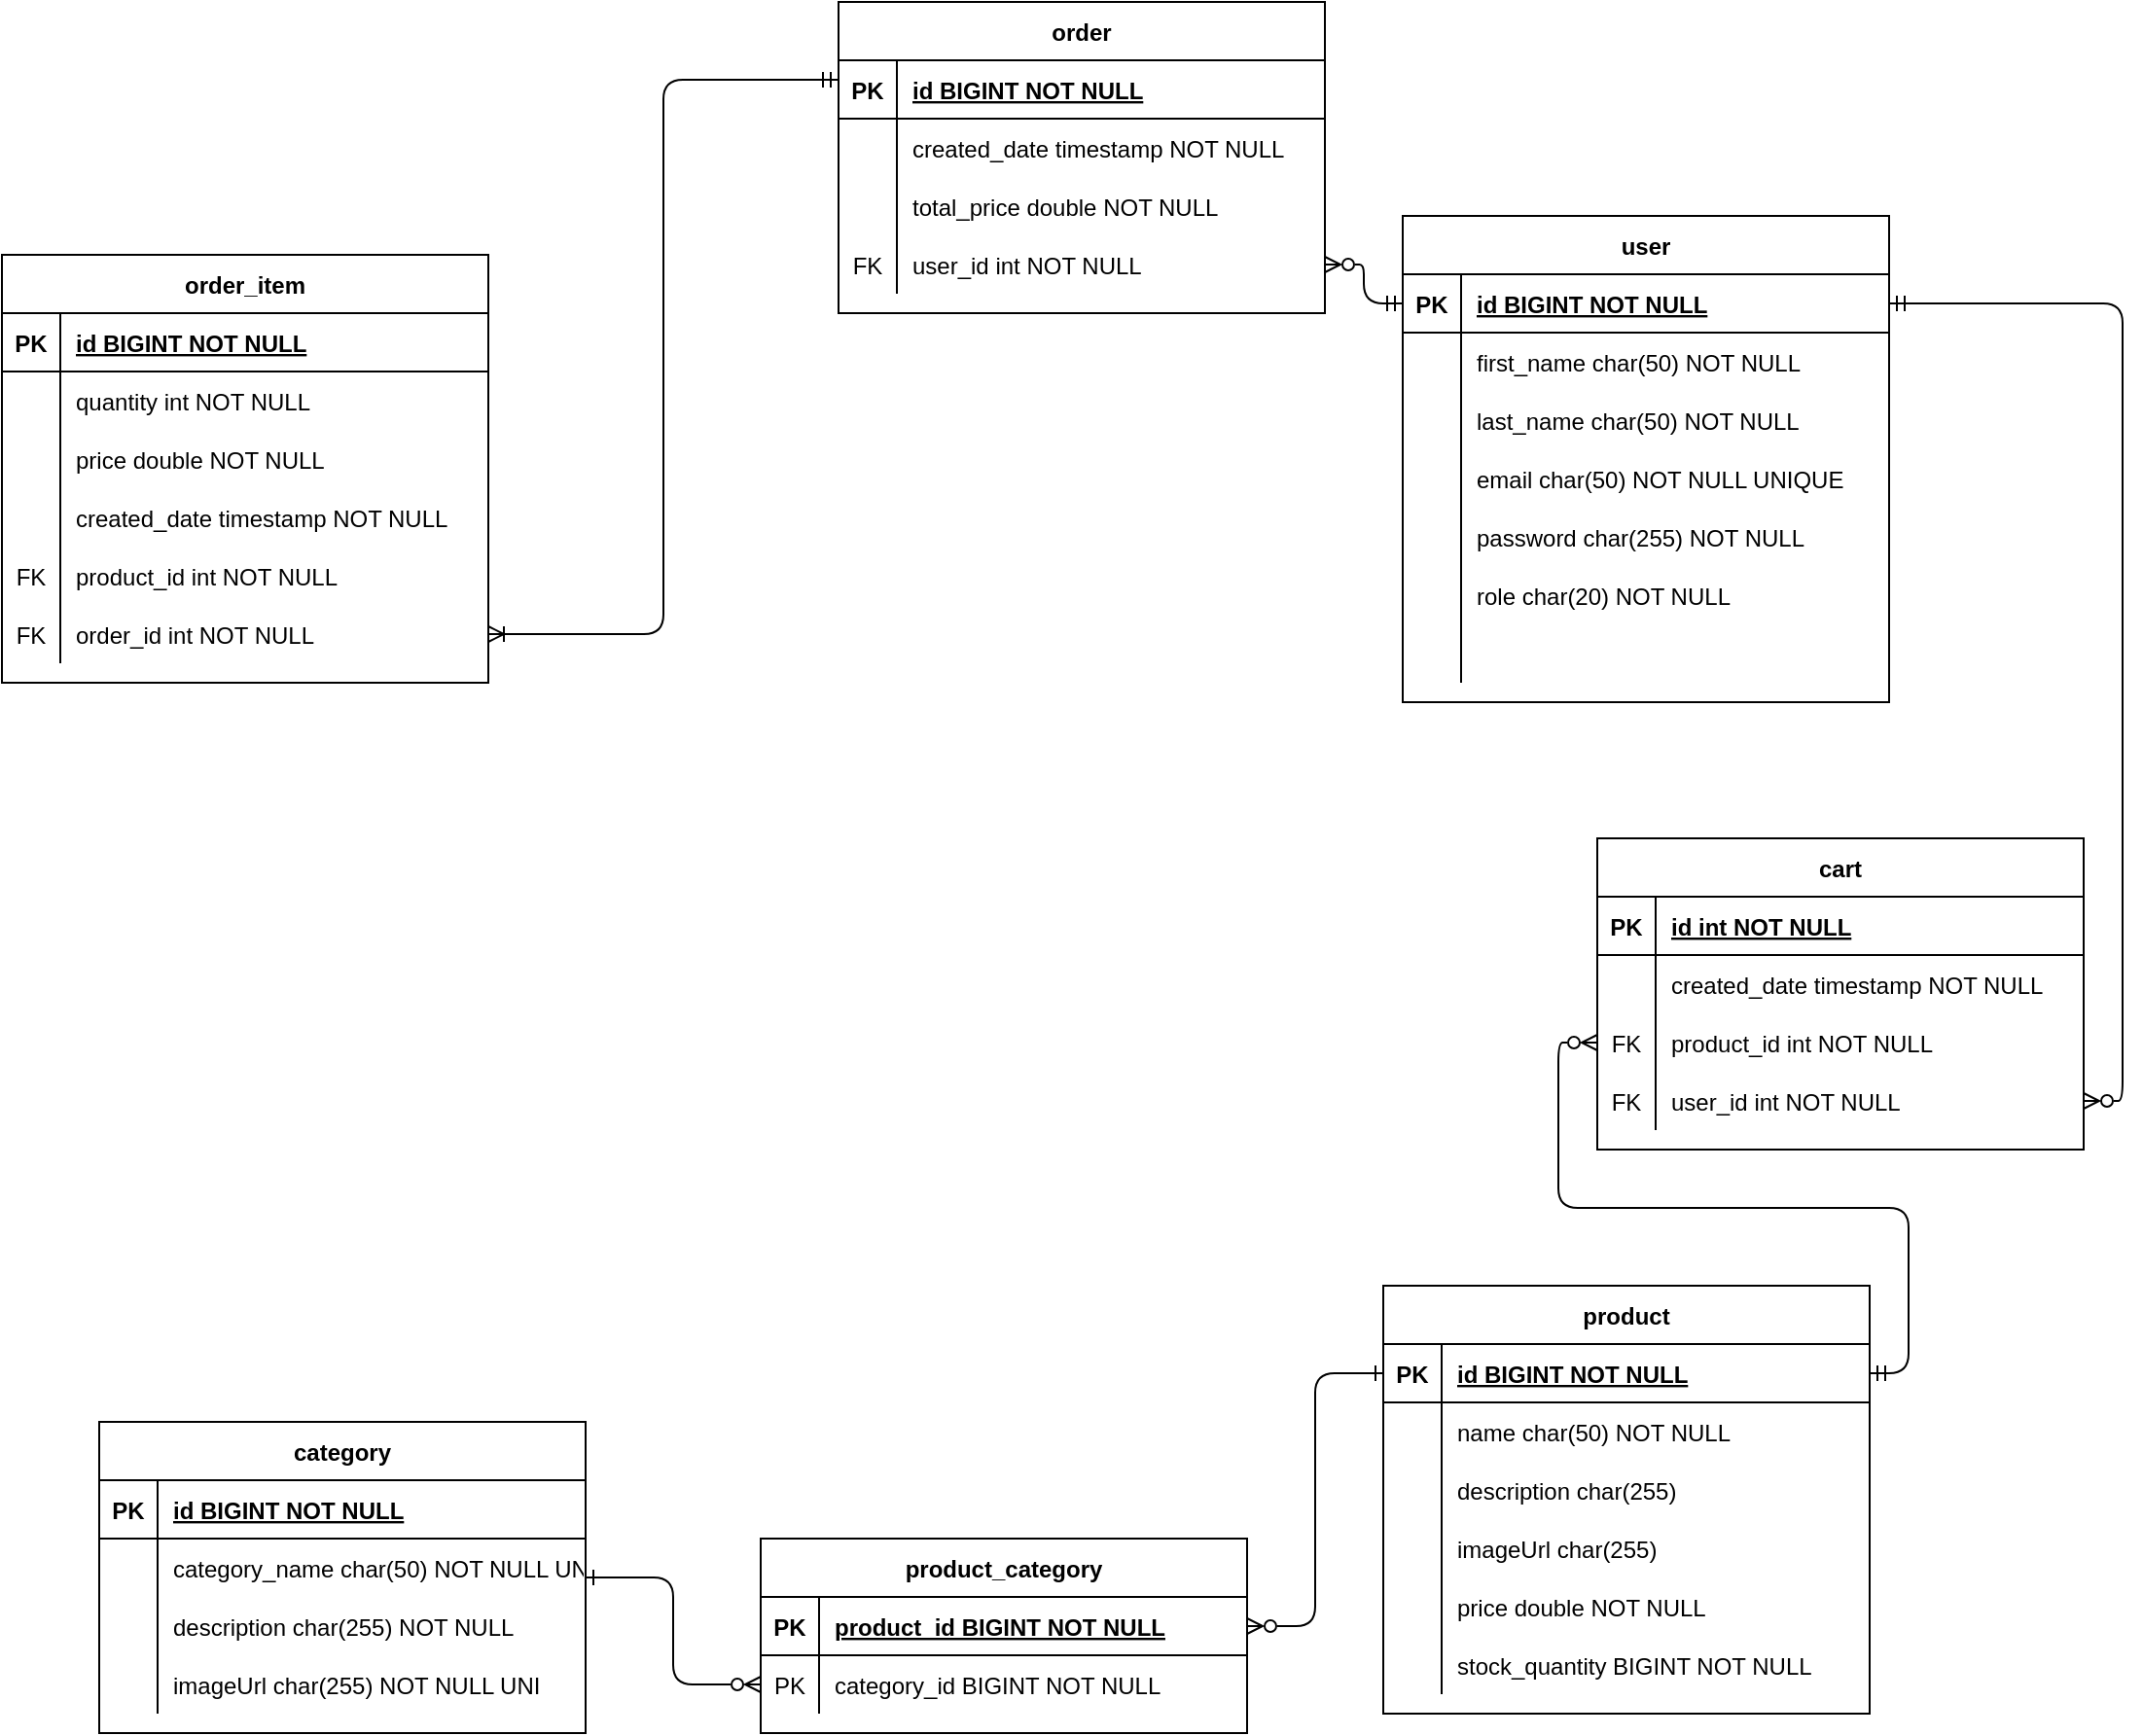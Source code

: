 <mxfile version="20.8.10" type="device"><diagram id="R2lEEEUBdFMjLlhIrx00" name="Page-1"><mxGraphModel dx="2608" dy="1985" grid="1" gridSize="10" guides="1" tooltips="1" connect="1" arrows="1" fold="1" page="1" pageScale="1" pageWidth="850" pageHeight="1100" math="0" shadow="0" extFonts="Permanent Marker^https://fonts.googleapis.com/css?family=Permanent+Marker"><root><mxCell id="0"/><mxCell id="1" parent="0"/><mxCell id="C-vyLk0tnHw3VtMMgP7b-13" value="cart" style="shape=table;startSize=30;container=1;collapsible=1;childLayout=tableLayout;fixedRows=1;rowLines=0;fontStyle=1;align=center;resizeLast=1;fontFamily=Helvetica;" parent="1" vertex="1"><mxGeometry x="600" y="40" width="250" height="160" as="geometry"/></mxCell><mxCell id="C-vyLk0tnHw3VtMMgP7b-14" value="" style="shape=partialRectangle;collapsible=0;dropTarget=0;pointerEvents=0;fillColor=none;points=[[0,0.5],[1,0.5]];portConstraint=eastwest;top=0;left=0;right=0;bottom=1;fontFamily=Helvetica;" parent="C-vyLk0tnHw3VtMMgP7b-13" vertex="1"><mxGeometry y="30" width="250" height="30" as="geometry"/></mxCell><mxCell id="C-vyLk0tnHw3VtMMgP7b-15" value="PK" style="shape=partialRectangle;overflow=hidden;connectable=0;fillColor=none;top=0;left=0;bottom=0;right=0;fontStyle=1;fontFamily=Helvetica;" parent="C-vyLk0tnHw3VtMMgP7b-14" vertex="1"><mxGeometry width="30" height="30" as="geometry"><mxRectangle width="30" height="30" as="alternateBounds"/></mxGeometry></mxCell><mxCell id="C-vyLk0tnHw3VtMMgP7b-16" value="id int NOT NULL " style="shape=partialRectangle;overflow=hidden;connectable=0;fillColor=none;top=0;left=0;bottom=0;right=0;align=left;spacingLeft=6;fontStyle=5;fontFamily=Helvetica;" parent="C-vyLk0tnHw3VtMMgP7b-14" vertex="1"><mxGeometry x="30" width="220" height="30" as="geometry"><mxRectangle width="220" height="30" as="alternateBounds"/></mxGeometry></mxCell><mxCell id="C-vyLk0tnHw3VtMMgP7b-17" value="" style="shape=partialRectangle;collapsible=0;dropTarget=0;pointerEvents=0;fillColor=none;points=[[0,0.5],[1,0.5]];portConstraint=eastwest;top=0;left=0;right=0;bottom=0;fontFamily=Helvetica;" parent="C-vyLk0tnHw3VtMMgP7b-13" vertex="1"><mxGeometry y="60" width="250" height="30" as="geometry"/></mxCell><mxCell id="C-vyLk0tnHw3VtMMgP7b-18" value="" style="shape=partialRectangle;overflow=hidden;connectable=0;fillColor=none;top=0;left=0;bottom=0;right=0;fontFamily=Helvetica;" parent="C-vyLk0tnHw3VtMMgP7b-17" vertex="1"><mxGeometry width="30" height="30" as="geometry"><mxRectangle width="30" height="30" as="alternateBounds"/></mxGeometry></mxCell><mxCell id="C-vyLk0tnHw3VtMMgP7b-19" value="created_date timestamp NOT NULL" style="shape=partialRectangle;overflow=hidden;connectable=0;fillColor=none;top=0;left=0;bottom=0;right=0;align=left;spacingLeft=6;fontFamily=Helvetica;" parent="C-vyLk0tnHw3VtMMgP7b-17" vertex="1"><mxGeometry x="30" width="220" height="30" as="geometry"><mxRectangle width="220" height="30" as="alternateBounds"/></mxGeometry></mxCell><mxCell id="C-vyLk0tnHw3VtMMgP7b-20" value="" style="shape=partialRectangle;collapsible=0;dropTarget=0;pointerEvents=0;fillColor=none;points=[[0,0.5],[1,0.5]];portConstraint=eastwest;top=0;left=0;right=0;bottom=0;fontFamily=Helvetica;" parent="C-vyLk0tnHw3VtMMgP7b-13" vertex="1"><mxGeometry y="90" width="250" height="30" as="geometry"/></mxCell><mxCell id="C-vyLk0tnHw3VtMMgP7b-21" value="FK" style="shape=partialRectangle;overflow=hidden;connectable=0;fillColor=none;top=0;left=0;bottom=0;right=0;fontFamily=Helvetica;" parent="C-vyLk0tnHw3VtMMgP7b-20" vertex="1"><mxGeometry width="30" height="30" as="geometry"><mxRectangle width="30" height="30" as="alternateBounds"/></mxGeometry></mxCell><mxCell id="C-vyLk0tnHw3VtMMgP7b-22" value="product_id int NOT NULL" style="shape=partialRectangle;overflow=hidden;connectable=0;fillColor=none;top=0;left=0;bottom=0;right=0;align=left;spacingLeft=6;fontFamily=Helvetica;" parent="C-vyLk0tnHw3VtMMgP7b-20" vertex="1"><mxGeometry x="30" width="220" height="30" as="geometry"><mxRectangle width="220" height="30" as="alternateBounds"/></mxGeometry></mxCell><mxCell id="S4E8GMo0gtbIYrEs1tDP-31" style="shape=partialRectangle;collapsible=0;dropTarget=0;pointerEvents=0;fillColor=none;points=[[0,0.5],[1,0.5]];portConstraint=eastwest;top=0;left=0;right=0;bottom=0;fontFamily=Helvetica;" vertex="1" parent="C-vyLk0tnHw3VtMMgP7b-13"><mxGeometry y="120" width="250" height="30" as="geometry"/></mxCell><mxCell id="S4E8GMo0gtbIYrEs1tDP-32" value="FK" style="shape=partialRectangle;overflow=hidden;connectable=0;fillColor=none;top=0;left=0;bottom=0;right=0;fontFamily=Helvetica;" vertex="1" parent="S4E8GMo0gtbIYrEs1tDP-31"><mxGeometry width="30" height="30" as="geometry"><mxRectangle width="30" height="30" as="alternateBounds"/></mxGeometry></mxCell><mxCell id="S4E8GMo0gtbIYrEs1tDP-33" value="user_id int NOT NULL" style="shape=partialRectangle;overflow=hidden;connectable=0;fillColor=none;top=0;left=0;bottom=0;right=0;align=left;spacingLeft=6;fontFamily=Helvetica;" vertex="1" parent="S4E8GMo0gtbIYrEs1tDP-31"><mxGeometry x="30" width="220" height="30" as="geometry"><mxRectangle width="220" height="30" as="alternateBounds"/></mxGeometry></mxCell><mxCell id="C-vyLk0tnHw3VtMMgP7b-23" value="user" style="shape=table;startSize=30;container=1;collapsible=1;childLayout=tableLayout;fixedRows=1;rowLines=0;fontStyle=1;align=center;resizeLast=1;fontFamily=Helvetica;" parent="1" vertex="1"><mxGeometry x="500" y="-280" width="250" height="250" as="geometry"/></mxCell><mxCell id="C-vyLk0tnHw3VtMMgP7b-24" value="" style="shape=partialRectangle;collapsible=0;dropTarget=0;pointerEvents=0;fillColor=none;points=[[0,0.5],[1,0.5]];portConstraint=eastwest;top=0;left=0;right=0;bottom=1;fontFamily=Helvetica;" parent="C-vyLk0tnHw3VtMMgP7b-23" vertex="1"><mxGeometry y="30" width="250" height="30" as="geometry"/></mxCell><mxCell id="C-vyLk0tnHw3VtMMgP7b-25" value="PK" style="shape=partialRectangle;overflow=hidden;connectable=0;fillColor=none;top=0;left=0;bottom=0;right=0;fontStyle=1;fontFamily=Helvetica;" parent="C-vyLk0tnHw3VtMMgP7b-24" vertex="1"><mxGeometry width="30" height="30" as="geometry"><mxRectangle width="30" height="30" as="alternateBounds"/></mxGeometry></mxCell><mxCell id="C-vyLk0tnHw3VtMMgP7b-26" value="id BIGINT NOT NULL " style="shape=partialRectangle;overflow=hidden;connectable=0;fillColor=none;top=0;left=0;bottom=0;right=0;align=left;spacingLeft=6;fontStyle=5;fontFamily=Helvetica;" parent="C-vyLk0tnHw3VtMMgP7b-24" vertex="1"><mxGeometry x="30" width="220" height="30" as="geometry"><mxRectangle width="220" height="30" as="alternateBounds"/></mxGeometry></mxCell><mxCell id="C-vyLk0tnHw3VtMMgP7b-27" value="" style="shape=partialRectangle;collapsible=0;dropTarget=0;pointerEvents=0;fillColor=none;points=[[0,0.5],[1,0.5]];portConstraint=eastwest;top=0;left=0;right=0;bottom=0;fontFamily=Helvetica;" parent="C-vyLk0tnHw3VtMMgP7b-23" vertex="1"><mxGeometry y="60" width="250" height="30" as="geometry"/></mxCell><mxCell id="C-vyLk0tnHw3VtMMgP7b-28" value="" style="shape=partialRectangle;overflow=hidden;connectable=0;fillColor=none;top=0;left=0;bottom=0;right=0;fontFamily=Helvetica;" parent="C-vyLk0tnHw3VtMMgP7b-27" vertex="1"><mxGeometry width="30" height="30" as="geometry"><mxRectangle width="30" height="30" as="alternateBounds"/></mxGeometry></mxCell><mxCell id="C-vyLk0tnHw3VtMMgP7b-29" value="first_name char(50) NOT NULL" style="shape=partialRectangle;overflow=hidden;connectable=0;fillColor=none;top=0;left=0;bottom=0;right=0;align=left;spacingLeft=6;fontFamily=Helvetica;" parent="C-vyLk0tnHw3VtMMgP7b-27" vertex="1"><mxGeometry x="30" width="220" height="30" as="geometry"><mxRectangle width="220" height="30" as="alternateBounds"/></mxGeometry></mxCell><mxCell id="S4E8GMo0gtbIYrEs1tDP-16" style="shape=partialRectangle;collapsible=0;dropTarget=0;pointerEvents=0;fillColor=none;points=[[0,0.5],[1,0.5]];portConstraint=eastwest;top=0;left=0;right=0;bottom=0;fontFamily=Helvetica;" vertex="1" parent="C-vyLk0tnHw3VtMMgP7b-23"><mxGeometry y="90" width="250" height="30" as="geometry"/></mxCell><mxCell id="S4E8GMo0gtbIYrEs1tDP-17" style="shape=partialRectangle;overflow=hidden;connectable=0;fillColor=none;top=0;left=0;bottom=0;right=0;fontFamily=Helvetica;" vertex="1" parent="S4E8GMo0gtbIYrEs1tDP-16"><mxGeometry width="30" height="30" as="geometry"><mxRectangle width="30" height="30" as="alternateBounds"/></mxGeometry></mxCell><mxCell id="S4E8GMo0gtbIYrEs1tDP-18" value="last_name char(50) NOT NULL" style="shape=partialRectangle;overflow=hidden;connectable=0;fillColor=none;top=0;left=0;bottom=0;right=0;align=left;spacingLeft=6;fontFamily=Helvetica;" vertex="1" parent="S4E8GMo0gtbIYrEs1tDP-16"><mxGeometry x="30" width="220" height="30" as="geometry"><mxRectangle width="220" height="30" as="alternateBounds"/></mxGeometry></mxCell><mxCell id="S4E8GMo0gtbIYrEs1tDP-13" style="shape=partialRectangle;collapsible=0;dropTarget=0;pointerEvents=0;fillColor=none;points=[[0,0.5],[1,0.5]];portConstraint=eastwest;top=0;left=0;right=0;bottom=0;fontFamily=Helvetica;" vertex="1" parent="C-vyLk0tnHw3VtMMgP7b-23"><mxGeometry y="120" width="250" height="30" as="geometry"/></mxCell><mxCell id="S4E8GMo0gtbIYrEs1tDP-14" style="shape=partialRectangle;overflow=hidden;connectable=0;fillColor=none;top=0;left=0;bottom=0;right=0;fontFamily=Helvetica;" vertex="1" parent="S4E8GMo0gtbIYrEs1tDP-13"><mxGeometry width="30" height="30" as="geometry"><mxRectangle width="30" height="30" as="alternateBounds"/></mxGeometry></mxCell><mxCell id="S4E8GMo0gtbIYrEs1tDP-15" value="email char(50) NOT NULL UNIQUE" style="shape=partialRectangle;overflow=hidden;connectable=0;fillColor=none;top=0;left=0;bottom=0;right=0;align=left;spacingLeft=6;fontFamily=Helvetica;" vertex="1" parent="S4E8GMo0gtbIYrEs1tDP-13"><mxGeometry x="30" width="220" height="30" as="geometry"><mxRectangle width="220" height="30" as="alternateBounds"/></mxGeometry></mxCell><mxCell id="S4E8GMo0gtbIYrEs1tDP-19" style="shape=partialRectangle;collapsible=0;dropTarget=0;pointerEvents=0;fillColor=none;points=[[0,0.5],[1,0.5]];portConstraint=eastwest;top=0;left=0;right=0;bottom=0;fontFamily=Helvetica;" vertex="1" parent="C-vyLk0tnHw3VtMMgP7b-23"><mxGeometry y="150" width="250" height="30" as="geometry"/></mxCell><mxCell id="S4E8GMo0gtbIYrEs1tDP-20" style="shape=partialRectangle;overflow=hidden;connectable=0;fillColor=none;top=0;left=0;bottom=0;right=0;fontFamily=Helvetica;" vertex="1" parent="S4E8GMo0gtbIYrEs1tDP-19"><mxGeometry width="30" height="30" as="geometry"><mxRectangle width="30" height="30" as="alternateBounds"/></mxGeometry></mxCell><mxCell id="S4E8GMo0gtbIYrEs1tDP-21" value="password char(255) NOT NULL" style="shape=partialRectangle;overflow=hidden;connectable=0;fillColor=none;top=0;left=0;bottom=0;right=0;align=left;spacingLeft=6;fontFamily=Helvetica;" vertex="1" parent="S4E8GMo0gtbIYrEs1tDP-19"><mxGeometry x="30" width="220" height="30" as="geometry"><mxRectangle width="220" height="30" as="alternateBounds"/></mxGeometry></mxCell><mxCell id="S4E8GMo0gtbIYrEs1tDP-22" style="shape=partialRectangle;collapsible=0;dropTarget=0;pointerEvents=0;fillColor=none;points=[[0,0.5],[1,0.5]];portConstraint=eastwest;top=0;left=0;right=0;bottom=0;fontFamily=Helvetica;" vertex="1" parent="C-vyLk0tnHw3VtMMgP7b-23"><mxGeometry y="180" width="250" height="30" as="geometry"/></mxCell><mxCell id="S4E8GMo0gtbIYrEs1tDP-23" style="shape=partialRectangle;overflow=hidden;connectable=0;fillColor=none;top=0;left=0;bottom=0;right=0;fontFamily=Helvetica;" vertex="1" parent="S4E8GMo0gtbIYrEs1tDP-22"><mxGeometry width="30" height="30" as="geometry"><mxRectangle width="30" height="30" as="alternateBounds"/></mxGeometry></mxCell><mxCell id="S4E8GMo0gtbIYrEs1tDP-24" value="role char(20) NOT NULL" style="shape=partialRectangle;overflow=hidden;connectable=0;fillColor=none;top=0;left=0;bottom=0;right=0;align=left;spacingLeft=6;fontFamily=Helvetica;" vertex="1" parent="S4E8GMo0gtbIYrEs1tDP-22"><mxGeometry x="30" width="220" height="30" as="geometry"><mxRectangle width="220" height="30" as="alternateBounds"/></mxGeometry></mxCell><mxCell id="S4E8GMo0gtbIYrEs1tDP-25" style="shape=partialRectangle;collapsible=0;dropTarget=0;pointerEvents=0;fillColor=none;points=[[0,0.5],[1,0.5]];portConstraint=eastwest;top=0;left=0;right=0;bottom=0;fontFamily=Helvetica;" vertex="1" parent="C-vyLk0tnHw3VtMMgP7b-23"><mxGeometry y="210" width="250" height="30" as="geometry"/></mxCell><mxCell id="S4E8GMo0gtbIYrEs1tDP-26" style="shape=partialRectangle;overflow=hidden;connectable=0;fillColor=none;top=0;left=0;bottom=0;right=0;fontFamily=Helvetica;" vertex="1" parent="S4E8GMo0gtbIYrEs1tDP-25"><mxGeometry width="30" height="30" as="geometry"><mxRectangle width="30" height="30" as="alternateBounds"/></mxGeometry></mxCell><mxCell id="S4E8GMo0gtbIYrEs1tDP-27" style="shape=partialRectangle;overflow=hidden;connectable=0;fillColor=none;top=0;left=0;bottom=0;right=0;align=left;spacingLeft=6;fontFamily=Helvetica;" vertex="1" parent="S4E8GMo0gtbIYrEs1tDP-25"><mxGeometry x="30" width="220" height="30" as="geometry"><mxRectangle width="220" height="30" as="alternateBounds"/></mxGeometry></mxCell><mxCell id="S4E8GMo0gtbIYrEs1tDP-132" style="edgeStyle=orthogonalEdgeStyle;hachureGap=4;orthogonalLoop=1;jettySize=auto;html=0;fontFamily=Helvetica;fontSize=16;startArrow=ERone;startFill=0;endArrow=ERzeroToMany;endFill=0;rounded=1;entryX=0;entryY=0.5;entryDx=0;entryDy=0;" edge="1" parent="1" source="S4E8GMo0gtbIYrEs1tDP-48" target="S4E8GMo0gtbIYrEs1tDP-116"><mxGeometry relative="1" as="geometry"><mxPoint x="270" y="490" as="targetPoint"/></mxGeometry></mxCell><mxCell id="S4E8GMo0gtbIYrEs1tDP-48" value="category" style="shape=table;startSize=30;container=1;collapsible=1;childLayout=tableLayout;fixedRows=1;rowLines=0;fontStyle=1;align=center;resizeLast=1;fontFamily=Helvetica;" vertex="1" parent="1"><mxGeometry x="-170" y="340" width="250" height="160" as="geometry"/></mxCell><mxCell id="S4E8GMo0gtbIYrEs1tDP-49" value="" style="shape=partialRectangle;collapsible=0;dropTarget=0;pointerEvents=0;fillColor=none;points=[[0,0.5],[1,0.5]];portConstraint=eastwest;top=0;left=0;right=0;bottom=1;fontFamily=Helvetica;" vertex="1" parent="S4E8GMo0gtbIYrEs1tDP-48"><mxGeometry y="30" width="250" height="30" as="geometry"/></mxCell><mxCell id="S4E8GMo0gtbIYrEs1tDP-50" value="PK" style="shape=partialRectangle;overflow=hidden;connectable=0;fillColor=none;top=0;left=0;bottom=0;right=0;fontStyle=1;fontFamily=Helvetica;" vertex="1" parent="S4E8GMo0gtbIYrEs1tDP-49"><mxGeometry width="30" height="30" as="geometry"><mxRectangle width="30" height="30" as="alternateBounds"/></mxGeometry></mxCell><mxCell id="S4E8GMo0gtbIYrEs1tDP-51" value="id BIGINT NOT NULL " style="shape=partialRectangle;overflow=hidden;connectable=0;fillColor=none;top=0;left=0;bottom=0;right=0;align=left;spacingLeft=6;fontStyle=5;fontFamily=Helvetica;" vertex="1" parent="S4E8GMo0gtbIYrEs1tDP-49"><mxGeometry x="30" width="220" height="30" as="geometry"><mxRectangle width="220" height="30" as="alternateBounds"/></mxGeometry></mxCell><mxCell id="S4E8GMo0gtbIYrEs1tDP-52" value="" style="shape=partialRectangle;collapsible=0;dropTarget=0;pointerEvents=0;fillColor=none;points=[[0,0.5],[1,0.5]];portConstraint=eastwest;top=0;left=0;right=0;bottom=0;fontFamily=Helvetica;" vertex="1" parent="S4E8GMo0gtbIYrEs1tDP-48"><mxGeometry y="60" width="250" height="30" as="geometry"/></mxCell><mxCell id="S4E8GMo0gtbIYrEs1tDP-53" value="" style="shape=partialRectangle;overflow=hidden;connectable=0;fillColor=none;top=0;left=0;bottom=0;right=0;fontFamily=Helvetica;" vertex="1" parent="S4E8GMo0gtbIYrEs1tDP-52"><mxGeometry width="30" height="30" as="geometry"><mxRectangle width="30" height="30" as="alternateBounds"/></mxGeometry></mxCell><mxCell id="S4E8GMo0gtbIYrEs1tDP-54" value="category_name char(50) NOT NULL UNIQUE" style="shape=partialRectangle;overflow=hidden;connectable=0;fillColor=none;top=0;left=0;bottom=0;right=0;align=left;spacingLeft=6;fontFamily=Helvetica;" vertex="1" parent="S4E8GMo0gtbIYrEs1tDP-52"><mxGeometry x="30" width="220" height="30" as="geometry"><mxRectangle width="220" height="30" as="alternateBounds"/></mxGeometry></mxCell><mxCell id="S4E8GMo0gtbIYrEs1tDP-55" style="shape=partialRectangle;collapsible=0;dropTarget=0;pointerEvents=0;fillColor=none;points=[[0,0.5],[1,0.5]];portConstraint=eastwest;top=0;left=0;right=0;bottom=0;fontFamily=Helvetica;" vertex="1" parent="S4E8GMo0gtbIYrEs1tDP-48"><mxGeometry y="90" width="250" height="30" as="geometry"/></mxCell><mxCell id="S4E8GMo0gtbIYrEs1tDP-56" style="shape=partialRectangle;overflow=hidden;connectable=0;fillColor=none;top=0;left=0;bottom=0;right=0;fontFamily=Helvetica;" vertex="1" parent="S4E8GMo0gtbIYrEs1tDP-55"><mxGeometry width="30" height="30" as="geometry"><mxRectangle width="30" height="30" as="alternateBounds"/></mxGeometry></mxCell><mxCell id="S4E8GMo0gtbIYrEs1tDP-57" value="description char(255) NOT NULL" style="shape=partialRectangle;overflow=hidden;connectable=0;fillColor=none;top=0;left=0;bottom=0;right=0;align=left;spacingLeft=6;fontFamily=Helvetica;" vertex="1" parent="S4E8GMo0gtbIYrEs1tDP-55"><mxGeometry x="30" width="220" height="30" as="geometry"><mxRectangle width="220" height="30" as="alternateBounds"/></mxGeometry></mxCell><mxCell id="S4E8GMo0gtbIYrEs1tDP-58" style="shape=partialRectangle;collapsible=0;dropTarget=0;pointerEvents=0;fillColor=none;points=[[0,0.5],[1,0.5]];portConstraint=eastwest;top=0;left=0;right=0;bottom=0;fontFamily=Helvetica;" vertex="1" parent="S4E8GMo0gtbIYrEs1tDP-48"><mxGeometry y="120" width="250" height="30" as="geometry"/></mxCell><mxCell id="S4E8GMo0gtbIYrEs1tDP-59" style="shape=partialRectangle;overflow=hidden;connectable=0;fillColor=none;top=0;left=0;bottom=0;right=0;fontFamily=Helvetica;" vertex="1" parent="S4E8GMo0gtbIYrEs1tDP-58"><mxGeometry width="30" height="30" as="geometry"><mxRectangle width="30" height="30" as="alternateBounds"/></mxGeometry></mxCell><mxCell id="S4E8GMo0gtbIYrEs1tDP-60" value="imageUrl char(255) NOT NULL UNI" style="shape=partialRectangle;overflow=hidden;connectable=0;fillColor=none;top=0;left=0;bottom=0;right=0;align=left;spacingLeft=6;fontFamily=Helvetica;" vertex="1" parent="S4E8GMo0gtbIYrEs1tDP-58"><mxGeometry x="30" width="220" height="30" as="geometry"><mxRectangle width="220" height="30" as="alternateBounds"/></mxGeometry></mxCell><mxCell id="S4E8GMo0gtbIYrEs1tDP-70" value="product" style="shape=table;startSize=30;container=1;collapsible=1;childLayout=tableLayout;fixedRows=1;rowLines=0;fontStyle=1;align=center;resizeLast=1;fontFamily=Helvetica;" vertex="1" parent="1"><mxGeometry x="490" y="270" width="250" height="220" as="geometry"/></mxCell><mxCell id="S4E8GMo0gtbIYrEs1tDP-71" value="" style="shape=partialRectangle;collapsible=0;dropTarget=0;pointerEvents=0;fillColor=none;points=[[0,0.5],[1,0.5]];portConstraint=eastwest;top=0;left=0;right=0;bottom=1;fontFamily=Helvetica;" vertex="1" parent="S4E8GMo0gtbIYrEs1tDP-70"><mxGeometry y="30" width="250" height="30" as="geometry"/></mxCell><mxCell id="S4E8GMo0gtbIYrEs1tDP-72" value="PK" style="shape=partialRectangle;overflow=hidden;connectable=0;fillColor=none;top=0;left=0;bottom=0;right=0;fontStyle=1;fontFamily=Helvetica;" vertex="1" parent="S4E8GMo0gtbIYrEs1tDP-71"><mxGeometry width="30" height="30" as="geometry"><mxRectangle width="30" height="30" as="alternateBounds"/></mxGeometry></mxCell><mxCell id="S4E8GMo0gtbIYrEs1tDP-73" value="id BIGINT NOT NULL " style="shape=partialRectangle;overflow=hidden;connectable=0;fillColor=none;top=0;left=0;bottom=0;right=0;align=left;spacingLeft=6;fontStyle=5;fontFamily=Helvetica;" vertex="1" parent="S4E8GMo0gtbIYrEs1tDP-71"><mxGeometry x="30" width="220" height="30" as="geometry"><mxRectangle width="220" height="30" as="alternateBounds"/></mxGeometry></mxCell><mxCell id="S4E8GMo0gtbIYrEs1tDP-74" value="" style="shape=partialRectangle;collapsible=0;dropTarget=0;pointerEvents=0;fillColor=none;points=[[0,0.5],[1,0.5]];portConstraint=eastwest;top=0;left=0;right=0;bottom=0;fontFamily=Helvetica;" vertex="1" parent="S4E8GMo0gtbIYrEs1tDP-70"><mxGeometry y="60" width="250" height="30" as="geometry"/></mxCell><mxCell id="S4E8GMo0gtbIYrEs1tDP-75" value="" style="shape=partialRectangle;overflow=hidden;connectable=0;fillColor=none;top=0;left=0;bottom=0;right=0;fontFamily=Helvetica;" vertex="1" parent="S4E8GMo0gtbIYrEs1tDP-74"><mxGeometry width="30" height="30" as="geometry"><mxRectangle width="30" height="30" as="alternateBounds"/></mxGeometry></mxCell><mxCell id="S4E8GMo0gtbIYrEs1tDP-76" value="name char(50) NOT NULL" style="shape=partialRectangle;overflow=hidden;connectable=0;fillColor=none;top=0;left=0;bottom=0;right=0;align=left;spacingLeft=6;fontFamily=Helvetica;" vertex="1" parent="S4E8GMo0gtbIYrEs1tDP-74"><mxGeometry x="30" width="220" height="30" as="geometry"><mxRectangle width="220" height="30" as="alternateBounds"/></mxGeometry></mxCell><mxCell id="S4E8GMo0gtbIYrEs1tDP-77" style="shape=partialRectangle;collapsible=0;dropTarget=0;pointerEvents=0;fillColor=none;points=[[0,0.5],[1,0.5]];portConstraint=eastwest;top=0;left=0;right=0;bottom=0;fontFamily=Helvetica;" vertex="1" parent="S4E8GMo0gtbIYrEs1tDP-70"><mxGeometry y="90" width="250" height="30" as="geometry"/></mxCell><mxCell id="S4E8GMo0gtbIYrEs1tDP-78" style="shape=partialRectangle;overflow=hidden;connectable=0;fillColor=none;top=0;left=0;bottom=0;right=0;fontFamily=Helvetica;" vertex="1" parent="S4E8GMo0gtbIYrEs1tDP-77"><mxGeometry width="30" height="30" as="geometry"><mxRectangle width="30" height="30" as="alternateBounds"/></mxGeometry></mxCell><mxCell id="S4E8GMo0gtbIYrEs1tDP-79" value="description char(255)" style="shape=partialRectangle;overflow=hidden;connectable=0;fillColor=none;top=0;left=0;bottom=0;right=0;align=left;spacingLeft=6;fontFamily=Helvetica;" vertex="1" parent="S4E8GMo0gtbIYrEs1tDP-77"><mxGeometry x="30" width="220" height="30" as="geometry"><mxRectangle width="220" height="30" as="alternateBounds"/></mxGeometry></mxCell><mxCell id="S4E8GMo0gtbIYrEs1tDP-80" style="shape=partialRectangle;collapsible=0;dropTarget=0;pointerEvents=0;fillColor=none;points=[[0,0.5],[1,0.5]];portConstraint=eastwest;top=0;left=0;right=0;bottom=0;fontFamily=Helvetica;" vertex="1" parent="S4E8GMo0gtbIYrEs1tDP-70"><mxGeometry y="120" width="250" height="30" as="geometry"/></mxCell><mxCell id="S4E8GMo0gtbIYrEs1tDP-81" style="shape=partialRectangle;overflow=hidden;connectable=0;fillColor=none;top=0;left=0;bottom=0;right=0;fontFamily=Helvetica;" vertex="1" parent="S4E8GMo0gtbIYrEs1tDP-80"><mxGeometry width="30" height="30" as="geometry"><mxRectangle width="30" height="30" as="alternateBounds"/></mxGeometry></mxCell><mxCell id="S4E8GMo0gtbIYrEs1tDP-82" value="imageUrl char(255) " style="shape=partialRectangle;overflow=hidden;connectable=0;fillColor=none;top=0;left=0;bottom=0;right=0;align=left;spacingLeft=6;fontFamily=Helvetica;" vertex="1" parent="S4E8GMo0gtbIYrEs1tDP-80"><mxGeometry x="30" width="220" height="30" as="geometry"><mxRectangle width="220" height="30" as="alternateBounds"/></mxGeometry></mxCell><mxCell id="S4E8GMo0gtbIYrEs1tDP-83" style="shape=partialRectangle;collapsible=0;dropTarget=0;pointerEvents=0;fillColor=none;points=[[0,0.5],[1,0.5]];portConstraint=eastwest;top=0;left=0;right=0;bottom=0;fontFamily=Helvetica;" vertex="1" parent="S4E8GMo0gtbIYrEs1tDP-70"><mxGeometry y="150" width="250" height="30" as="geometry"/></mxCell><mxCell id="S4E8GMo0gtbIYrEs1tDP-84" style="shape=partialRectangle;overflow=hidden;connectable=0;fillColor=none;top=0;left=0;bottom=0;right=0;fontFamily=Helvetica;" vertex="1" parent="S4E8GMo0gtbIYrEs1tDP-83"><mxGeometry width="30" height="30" as="geometry"><mxRectangle width="30" height="30" as="alternateBounds"/></mxGeometry></mxCell><mxCell id="S4E8GMo0gtbIYrEs1tDP-85" value="price double NOT NULL" style="shape=partialRectangle;overflow=hidden;connectable=0;fillColor=none;top=0;left=0;bottom=0;right=0;align=left;spacingLeft=6;fontFamily=Helvetica;" vertex="1" parent="S4E8GMo0gtbIYrEs1tDP-83"><mxGeometry x="30" width="220" height="30" as="geometry"><mxRectangle width="220" height="30" as="alternateBounds"/></mxGeometry></mxCell><mxCell id="S4E8GMo0gtbIYrEs1tDP-186" style="shape=partialRectangle;collapsible=0;dropTarget=0;pointerEvents=0;fillColor=none;points=[[0,0.5],[1,0.5]];portConstraint=eastwest;top=0;left=0;right=0;bottom=0;fontFamily=Helvetica;" vertex="1" parent="S4E8GMo0gtbIYrEs1tDP-70"><mxGeometry y="180" width="250" height="30" as="geometry"/></mxCell><mxCell id="S4E8GMo0gtbIYrEs1tDP-187" style="shape=partialRectangle;overflow=hidden;connectable=0;fillColor=none;top=0;left=0;bottom=0;right=0;fontFamily=Helvetica;" vertex="1" parent="S4E8GMo0gtbIYrEs1tDP-186"><mxGeometry width="30" height="30" as="geometry"><mxRectangle width="30" height="30" as="alternateBounds"/></mxGeometry></mxCell><mxCell id="S4E8GMo0gtbIYrEs1tDP-188" value="stock_quantity BIGINT NOT NULL" style="shape=partialRectangle;overflow=hidden;connectable=0;fillColor=none;top=0;left=0;bottom=0;right=0;align=left;spacingLeft=6;fontFamily=Helvetica;" vertex="1" parent="S4E8GMo0gtbIYrEs1tDP-186"><mxGeometry x="30" width="220" height="30" as="geometry"><mxRectangle width="220" height="30" as="alternateBounds"/></mxGeometry></mxCell><mxCell id="S4E8GMo0gtbIYrEs1tDP-112" value="product_category" style="shape=table;startSize=30;container=1;collapsible=1;childLayout=tableLayout;fixedRows=1;rowLines=0;fontStyle=1;align=center;resizeLast=1;fontFamily=Helvetica;" vertex="1" parent="1"><mxGeometry x="170" y="400" width="250" height="100" as="geometry"/></mxCell><mxCell id="S4E8GMo0gtbIYrEs1tDP-113" value="" style="shape=partialRectangle;collapsible=0;dropTarget=0;pointerEvents=0;fillColor=none;points=[[0,0.5],[1,0.5]];portConstraint=eastwest;top=0;left=0;right=0;bottom=1;fontFamily=Helvetica;" vertex="1" parent="S4E8GMo0gtbIYrEs1tDP-112"><mxGeometry y="30" width="250" height="30" as="geometry"/></mxCell><mxCell id="S4E8GMo0gtbIYrEs1tDP-114" value="PK" style="shape=partialRectangle;overflow=hidden;connectable=0;fillColor=none;top=0;left=0;bottom=0;right=0;fontStyle=1;fontFamily=Helvetica;" vertex="1" parent="S4E8GMo0gtbIYrEs1tDP-113"><mxGeometry width="30" height="30" as="geometry"><mxRectangle width="30" height="30" as="alternateBounds"/></mxGeometry></mxCell><mxCell id="S4E8GMo0gtbIYrEs1tDP-115" value="product_id BIGINT NOT NULL " style="shape=partialRectangle;overflow=hidden;connectable=0;fillColor=none;top=0;left=0;bottom=0;right=0;align=left;spacingLeft=6;fontStyle=5;fontFamily=Helvetica;" vertex="1" parent="S4E8GMo0gtbIYrEs1tDP-113"><mxGeometry x="30" width="220" height="30" as="geometry"><mxRectangle width="220" height="30" as="alternateBounds"/></mxGeometry></mxCell><mxCell id="S4E8GMo0gtbIYrEs1tDP-116" value="" style="shape=partialRectangle;collapsible=0;dropTarget=0;pointerEvents=0;fillColor=none;points=[[0,0.5],[1,0.5]];portConstraint=eastwest;top=0;left=0;right=0;bottom=0;fontFamily=Helvetica;" vertex="1" parent="S4E8GMo0gtbIYrEs1tDP-112"><mxGeometry y="60" width="250" height="30" as="geometry"/></mxCell><mxCell id="S4E8GMo0gtbIYrEs1tDP-117" value="PK" style="shape=partialRectangle;overflow=hidden;connectable=0;fillColor=none;top=0;left=0;bottom=0;right=0;fontFamily=Helvetica;" vertex="1" parent="S4E8GMo0gtbIYrEs1tDP-116"><mxGeometry width="30" height="30" as="geometry"><mxRectangle width="30" height="30" as="alternateBounds"/></mxGeometry></mxCell><mxCell id="S4E8GMo0gtbIYrEs1tDP-118" value="category_id BIGINT NOT NULL" style="shape=partialRectangle;overflow=hidden;connectable=0;fillColor=none;top=0;left=0;bottom=0;right=0;align=left;spacingLeft=6;fontFamily=Helvetica;" vertex="1" parent="S4E8GMo0gtbIYrEs1tDP-116"><mxGeometry x="30" width="220" height="30" as="geometry"><mxRectangle width="220" height="30" as="alternateBounds"/></mxGeometry></mxCell><mxCell id="S4E8GMo0gtbIYrEs1tDP-133" style="edgeStyle=orthogonalEdgeStyle;rounded=1;sketch=0;hachureGap=4;jiggle=2;curveFitting=1;orthogonalLoop=1;jettySize=auto;html=0;entryX=1;entryY=0.5;entryDx=0;entryDy=0;fontFamily=Helvetica;fontSize=16;startArrow=ERone;startFill=0;endArrow=ERzeroToMany;endFill=0;" edge="1" parent="1" source="S4E8GMo0gtbIYrEs1tDP-71" target="S4E8GMo0gtbIYrEs1tDP-113"><mxGeometry relative="1" as="geometry"/></mxCell><mxCell id="S4E8GMo0gtbIYrEs1tDP-147" value="order_item" style="shape=table;startSize=30;container=1;collapsible=1;childLayout=tableLayout;fixedRows=1;rowLines=0;fontStyle=1;align=center;resizeLast=1;fontFamily=Helvetica;" vertex="1" parent="1"><mxGeometry x="-220" y="-260" width="250" height="220" as="geometry"/></mxCell><mxCell id="S4E8GMo0gtbIYrEs1tDP-148" value="" style="shape=partialRectangle;collapsible=0;dropTarget=0;pointerEvents=0;fillColor=none;points=[[0,0.5],[1,0.5]];portConstraint=eastwest;top=0;left=0;right=0;bottom=1;fontFamily=Helvetica;" vertex="1" parent="S4E8GMo0gtbIYrEs1tDP-147"><mxGeometry y="30" width="250" height="30" as="geometry"/></mxCell><mxCell id="S4E8GMo0gtbIYrEs1tDP-149" value="PK" style="shape=partialRectangle;overflow=hidden;connectable=0;fillColor=none;top=0;left=0;bottom=0;right=0;fontStyle=1;fontFamily=Helvetica;" vertex="1" parent="S4E8GMo0gtbIYrEs1tDP-148"><mxGeometry width="30" height="30" as="geometry"><mxRectangle width="30" height="30" as="alternateBounds"/></mxGeometry></mxCell><mxCell id="S4E8GMo0gtbIYrEs1tDP-150" value="id BIGINT NOT NULL " style="shape=partialRectangle;overflow=hidden;connectable=0;fillColor=none;top=0;left=0;bottom=0;right=0;align=left;spacingLeft=6;fontStyle=5;fontFamily=Helvetica;" vertex="1" parent="S4E8GMo0gtbIYrEs1tDP-148"><mxGeometry x="30" width="220" height="30" as="geometry"><mxRectangle width="220" height="30" as="alternateBounds"/></mxGeometry></mxCell><mxCell id="S4E8GMo0gtbIYrEs1tDP-151" value="" style="shape=partialRectangle;collapsible=0;dropTarget=0;pointerEvents=0;fillColor=none;points=[[0,0.5],[1,0.5]];portConstraint=eastwest;top=0;left=0;right=0;bottom=0;fontFamily=Helvetica;" vertex="1" parent="S4E8GMo0gtbIYrEs1tDP-147"><mxGeometry y="60" width="250" height="30" as="geometry"/></mxCell><mxCell id="S4E8GMo0gtbIYrEs1tDP-152" value="" style="shape=partialRectangle;overflow=hidden;connectable=0;fillColor=none;top=0;left=0;bottom=0;right=0;fontFamily=Helvetica;" vertex="1" parent="S4E8GMo0gtbIYrEs1tDP-151"><mxGeometry width="30" height="30" as="geometry"><mxRectangle width="30" height="30" as="alternateBounds"/></mxGeometry></mxCell><mxCell id="S4E8GMo0gtbIYrEs1tDP-153" value="quantity int NOT NULL" style="shape=partialRectangle;overflow=hidden;connectable=0;fillColor=none;top=0;left=0;bottom=0;right=0;align=left;spacingLeft=6;fontFamily=Helvetica;" vertex="1" parent="S4E8GMo0gtbIYrEs1tDP-151"><mxGeometry x="30" width="220" height="30" as="geometry"><mxRectangle width="220" height="30" as="alternateBounds"/></mxGeometry></mxCell><mxCell id="S4E8GMo0gtbIYrEs1tDP-154" style="shape=partialRectangle;collapsible=0;dropTarget=0;pointerEvents=0;fillColor=none;points=[[0,0.5],[1,0.5]];portConstraint=eastwest;top=0;left=0;right=0;bottom=0;fontFamily=Helvetica;" vertex="1" parent="S4E8GMo0gtbIYrEs1tDP-147"><mxGeometry y="90" width="250" height="30" as="geometry"/></mxCell><mxCell id="S4E8GMo0gtbIYrEs1tDP-155" style="shape=partialRectangle;overflow=hidden;connectable=0;fillColor=none;top=0;left=0;bottom=0;right=0;fontFamily=Helvetica;" vertex="1" parent="S4E8GMo0gtbIYrEs1tDP-154"><mxGeometry width="30" height="30" as="geometry"><mxRectangle width="30" height="30" as="alternateBounds"/></mxGeometry></mxCell><mxCell id="S4E8GMo0gtbIYrEs1tDP-156" value="price double NOT NULL" style="shape=partialRectangle;overflow=hidden;connectable=0;fillColor=none;top=0;left=0;bottom=0;right=0;align=left;spacingLeft=6;fontFamily=Helvetica;" vertex="1" parent="S4E8GMo0gtbIYrEs1tDP-154"><mxGeometry x="30" width="220" height="30" as="geometry"><mxRectangle width="220" height="30" as="alternateBounds"/></mxGeometry></mxCell><mxCell id="S4E8GMo0gtbIYrEs1tDP-157" style="shape=partialRectangle;collapsible=0;dropTarget=0;pointerEvents=0;fillColor=none;points=[[0,0.5],[1,0.5]];portConstraint=eastwest;top=0;left=0;right=0;bottom=0;fontFamily=Helvetica;" vertex="1" parent="S4E8GMo0gtbIYrEs1tDP-147"><mxGeometry y="120" width="250" height="30" as="geometry"/></mxCell><mxCell id="S4E8GMo0gtbIYrEs1tDP-158" style="shape=partialRectangle;overflow=hidden;connectable=0;fillColor=none;top=0;left=0;bottom=0;right=0;fontFamily=Helvetica;" vertex="1" parent="S4E8GMo0gtbIYrEs1tDP-157"><mxGeometry width="30" height="30" as="geometry"><mxRectangle width="30" height="30" as="alternateBounds"/></mxGeometry></mxCell><mxCell id="S4E8GMo0gtbIYrEs1tDP-159" value="created_date timestamp NOT NULL" style="shape=partialRectangle;overflow=hidden;connectable=0;fillColor=none;top=0;left=0;bottom=0;right=0;align=left;spacingLeft=6;fontFamily=Helvetica;" vertex="1" parent="S4E8GMo0gtbIYrEs1tDP-157"><mxGeometry x="30" width="220" height="30" as="geometry"><mxRectangle width="220" height="30" as="alternateBounds"/></mxGeometry></mxCell><mxCell id="S4E8GMo0gtbIYrEs1tDP-160" style="shape=partialRectangle;collapsible=0;dropTarget=0;pointerEvents=0;fillColor=none;points=[[0,0.5],[1,0.5]];portConstraint=eastwest;top=0;left=0;right=0;bottom=0;fontFamily=Helvetica;" vertex="1" parent="S4E8GMo0gtbIYrEs1tDP-147"><mxGeometry y="150" width="250" height="30" as="geometry"/></mxCell><mxCell id="S4E8GMo0gtbIYrEs1tDP-161" value="FK" style="shape=partialRectangle;overflow=hidden;connectable=0;fillColor=none;top=0;left=0;bottom=0;right=0;fontFamily=Helvetica;" vertex="1" parent="S4E8GMo0gtbIYrEs1tDP-160"><mxGeometry width="30" height="30" as="geometry"><mxRectangle width="30" height="30" as="alternateBounds"/></mxGeometry></mxCell><mxCell id="S4E8GMo0gtbIYrEs1tDP-162" value="product_id int NOT NULL" style="shape=partialRectangle;overflow=hidden;connectable=0;fillColor=none;top=0;left=0;bottom=0;right=0;align=left;spacingLeft=6;fontFamily=Helvetica;" vertex="1" parent="S4E8GMo0gtbIYrEs1tDP-160"><mxGeometry x="30" width="220" height="30" as="geometry"><mxRectangle width="220" height="30" as="alternateBounds"/></mxGeometry></mxCell><mxCell id="S4E8GMo0gtbIYrEs1tDP-163" style="shape=partialRectangle;collapsible=0;dropTarget=0;pointerEvents=0;fillColor=none;points=[[0,0.5],[1,0.5]];portConstraint=eastwest;top=0;left=0;right=0;bottom=0;fontFamily=Helvetica;" vertex="1" parent="S4E8GMo0gtbIYrEs1tDP-147"><mxGeometry y="180" width="250" height="30" as="geometry"/></mxCell><mxCell id="S4E8GMo0gtbIYrEs1tDP-164" value="FK" style="shape=partialRectangle;overflow=hidden;connectable=0;fillColor=none;top=0;left=0;bottom=0;right=0;fontFamily=Helvetica;" vertex="1" parent="S4E8GMo0gtbIYrEs1tDP-163"><mxGeometry width="30" height="30" as="geometry"><mxRectangle width="30" height="30" as="alternateBounds"/></mxGeometry></mxCell><mxCell id="S4E8GMo0gtbIYrEs1tDP-165" value="order_id int NOT NULL" style="shape=partialRectangle;overflow=hidden;connectable=0;fillColor=none;top=0;left=0;bottom=0;right=0;align=left;spacingLeft=6;fontFamily=Helvetica;" vertex="1" parent="S4E8GMo0gtbIYrEs1tDP-163"><mxGeometry x="30" width="220" height="30" as="geometry"><mxRectangle width="220" height="30" as="alternateBounds"/></mxGeometry></mxCell><mxCell id="S4E8GMo0gtbIYrEs1tDP-179" style="edgeStyle=orthogonalEdgeStyle;rounded=1;sketch=0;hachureGap=4;jiggle=2;curveFitting=1;orthogonalLoop=1;jettySize=auto;html=0;exitX=0;exitY=0.25;exitDx=0;exitDy=0;entryX=1;entryY=0.5;entryDx=0;entryDy=0;fontFamily=Helvetica;fontSize=16;startArrow=ERmandOne;startFill=0;endArrow=ERoneToMany;endFill=0;" edge="1" parent="1" source="S4E8GMo0gtbIYrEs1tDP-166" target="S4E8GMo0gtbIYrEs1tDP-163"><mxGeometry relative="1" as="geometry"/></mxCell><mxCell id="S4E8GMo0gtbIYrEs1tDP-166" value="order" style="shape=table;startSize=30;container=1;collapsible=1;childLayout=tableLayout;fixedRows=1;rowLines=0;fontStyle=1;align=center;resizeLast=1;fontFamily=Helvetica;" vertex="1" parent="1"><mxGeometry x="210" y="-390" width="250" height="160" as="geometry"/></mxCell><mxCell id="S4E8GMo0gtbIYrEs1tDP-167" value="" style="shape=partialRectangle;collapsible=0;dropTarget=0;pointerEvents=0;fillColor=none;points=[[0,0.5],[1,0.5]];portConstraint=eastwest;top=0;left=0;right=0;bottom=1;fontFamily=Helvetica;" vertex="1" parent="S4E8GMo0gtbIYrEs1tDP-166"><mxGeometry y="30" width="250" height="30" as="geometry"/></mxCell><mxCell id="S4E8GMo0gtbIYrEs1tDP-168" value="PK" style="shape=partialRectangle;overflow=hidden;connectable=0;fillColor=none;top=0;left=0;bottom=0;right=0;fontStyle=1;fontFamily=Helvetica;" vertex="1" parent="S4E8GMo0gtbIYrEs1tDP-167"><mxGeometry width="30" height="30" as="geometry"><mxRectangle width="30" height="30" as="alternateBounds"/></mxGeometry></mxCell><mxCell id="S4E8GMo0gtbIYrEs1tDP-169" value="id BIGINT NOT NULL " style="shape=partialRectangle;overflow=hidden;connectable=0;fillColor=none;top=0;left=0;bottom=0;right=0;align=left;spacingLeft=6;fontStyle=5;fontFamily=Helvetica;" vertex="1" parent="S4E8GMo0gtbIYrEs1tDP-167"><mxGeometry x="30" width="220" height="30" as="geometry"><mxRectangle width="220" height="30" as="alternateBounds"/></mxGeometry></mxCell><mxCell id="S4E8GMo0gtbIYrEs1tDP-170" value="" style="shape=partialRectangle;collapsible=0;dropTarget=0;pointerEvents=0;fillColor=none;points=[[0,0.5],[1,0.5]];portConstraint=eastwest;top=0;left=0;right=0;bottom=0;fontFamily=Helvetica;" vertex="1" parent="S4E8GMo0gtbIYrEs1tDP-166"><mxGeometry y="60" width="250" height="30" as="geometry"/></mxCell><mxCell id="S4E8GMo0gtbIYrEs1tDP-171" value="" style="shape=partialRectangle;overflow=hidden;connectable=0;fillColor=none;top=0;left=0;bottom=0;right=0;fontFamily=Helvetica;" vertex="1" parent="S4E8GMo0gtbIYrEs1tDP-170"><mxGeometry width="30" height="30" as="geometry"><mxRectangle width="30" height="30" as="alternateBounds"/></mxGeometry></mxCell><mxCell id="S4E8GMo0gtbIYrEs1tDP-172" value="created_date timestamp NOT NULL" style="shape=partialRectangle;overflow=hidden;connectable=0;fillColor=none;top=0;left=0;bottom=0;right=0;align=left;spacingLeft=6;fontFamily=Helvetica;" vertex="1" parent="S4E8GMo0gtbIYrEs1tDP-170"><mxGeometry x="30" width="220" height="30" as="geometry"><mxRectangle width="220" height="30" as="alternateBounds"/></mxGeometry></mxCell><mxCell id="S4E8GMo0gtbIYrEs1tDP-173" style="shape=partialRectangle;collapsible=0;dropTarget=0;pointerEvents=0;fillColor=none;points=[[0,0.5],[1,0.5]];portConstraint=eastwest;top=0;left=0;right=0;bottom=0;fontFamily=Helvetica;" vertex="1" parent="S4E8GMo0gtbIYrEs1tDP-166"><mxGeometry y="90" width="250" height="30" as="geometry"/></mxCell><mxCell id="S4E8GMo0gtbIYrEs1tDP-174" style="shape=partialRectangle;overflow=hidden;connectable=0;fillColor=none;top=0;left=0;bottom=0;right=0;fontFamily=Helvetica;" vertex="1" parent="S4E8GMo0gtbIYrEs1tDP-173"><mxGeometry width="30" height="30" as="geometry"><mxRectangle width="30" height="30" as="alternateBounds"/></mxGeometry></mxCell><mxCell id="S4E8GMo0gtbIYrEs1tDP-175" value="total_price double NOT NULL" style="shape=partialRectangle;overflow=hidden;connectable=0;fillColor=none;top=0;left=0;bottom=0;right=0;align=left;spacingLeft=6;fontFamily=Helvetica;" vertex="1" parent="S4E8GMo0gtbIYrEs1tDP-173"><mxGeometry x="30" width="220" height="30" as="geometry"><mxRectangle width="220" height="30" as="alternateBounds"/></mxGeometry></mxCell><mxCell id="S4E8GMo0gtbIYrEs1tDP-176" style="shape=partialRectangle;collapsible=0;dropTarget=0;pointerEvents=0;fillColor=none;points=[[0,0.5],[1,0.5]];portConstraint=eastwest;top=0;left=0;right=0;bottom=0;fontFamily=Helvetica;" vertex="1" parent="S4E8GMo0gtbIYrEs1tDP-166"><mxGeometry y="120" width="250" height="30" as="geometry"/></mxCell><mxCell id="S4E8GMo0gtbIYrEs1tDP-177" value="FK" style="shape=partialRectangle;overflow=hidden;connectable=0;fillColor=none;top=0;left=0;bottom=0;right=0;fontFamily=Helvetica;" vertex="1" parent="S4E8GMo0gtbIYrEs1tDP-176"><mxGeometry width="30" height="30" as="geometry"><mxRectangle width="30" height="30" as="alternateBounds"/></mxGeometry></mxCell><mxCell id="S4E8GMo0gtbIYrEs1tDP-178" value="user_id int NOT NULL" style="shape=partialRectangle;overflow=hidden;connectable=0;fillColor=none;top=0;left=0;bottom=0;right=0;align=left;spacingLeft=6;fontFamily=Helvetica;" vertex="1" parent="S4E8GMo0gtbIYrEs1tDP-176"><mxGeometry x="30" width="220" height="30" as="geometry"><mxRectangle width="220" height="30" as="alternateBounds"/></mxGeometry></mxCell><mxCell id="S4E8GMo0gtbIYrEs1tDP-180" style="edgeStyle=orthogonalEdgeStyle;rounded=1;sketch=0;hachureGap=4;jiggle=2;curveFitting=1;orthogonalLoop=1;jettySize=auto;html=0;exitX=0;exitY=0.5;exitDx=0;exitDy=0;entryX=1;entryY=0.5;entryDx=0;entryDy=0;fontFamily=Helvetica;fontSize=16;startArrow=ERmandOne;startFill=0;endArrow=ERzeroToMany;endFill=0;" edge="1" parent="1" source="C-vyLk0tnHw3VtMMgP7b-24" target="S4E8GMo0gtbIYrEs1tDP-176"><mxGeometry relative="1" as="geometry"/></mxCell><mxCell id="S4E8GMo0gtbIYrEs1tDP-183" style="edgeStyle=orthogonalEdgeStyle;rounded=1;sketch=0;hachureGap=4;jiggle=2;curveFitting=1;orthogonalLoop=1;jettySize=auto;html=0;exitX=1;exitY=0.5;exitDx=0;exitDy=0;entryX=1;entryY=0.5;entryDx=0;entryDy=0;fontFamily=Helvetica;fontSize=16;startArrow=ERmandOne;startFill=0;endArrow=ERzeroToMany;endFill=0;" edge="1" parent="1" source="C-vyLk0tnHw3VtMMgP7b-24" target="S4E8GMo0gtbIYrEs1tDP-31"><mxGeometry relative="1" as="geometry"/></mxCell><mxCell id="S4E8GMo0gtbIYrEs1tDP-185" style="edgeStyle=orthogonalEdgeStyle;rounded=1;sketch=0;hachureGap=4;jiggle=2;curveFitting=1;orthogonalLoop=1;jettySize=auto;html=0;exitX=0;exitY=0.5;exitDx=0;exitDy=0;entryX=1;entryY=0.5;entryDx=0;entryDy=0;fontFamily=Helvetica;fontSize=16;startArrow=ERzeroToMany;startFill=0;endArrow=ERmandOne;endFill=0;" edge="1" parent="1" source="C-vyLk0tnHw3VtMMgP7b-20" target="S4E8GMo0gtbIYrEs1tDP-71"><mxGeometry relative="1" as="geometry"/></mxCell></root></mxGraphModel></diagram></mxfile>